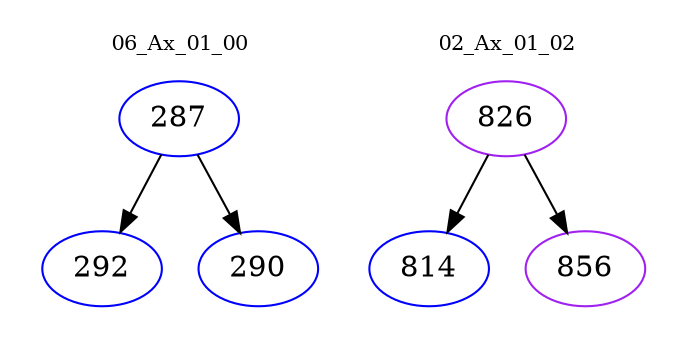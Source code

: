 digraph{
subgraph cluster_0 {
color = white
label = "06_Ax_01_00";
fontsize=10;
T0_287 [label="287", color="blue"]
T0_287 -> T0_292 [color="black"]
T0_292 [label="292", color="blue"]
T0_287 -> T0_290 [color="black"]
T0_290 [label="290", color="blue"]
}
subgraph cluster_1 {
color = white
label = "02_Ax_01_02";
fontsize=10;
T1_826 [label="826", color="purple"]
T1_826 -> T1_814 [color="black"]
T1_814 [label="814", color="blue"]
T1_826 -> T1_856 [color="black"]
T1_856 [label="856", color="purple"]
}
}
